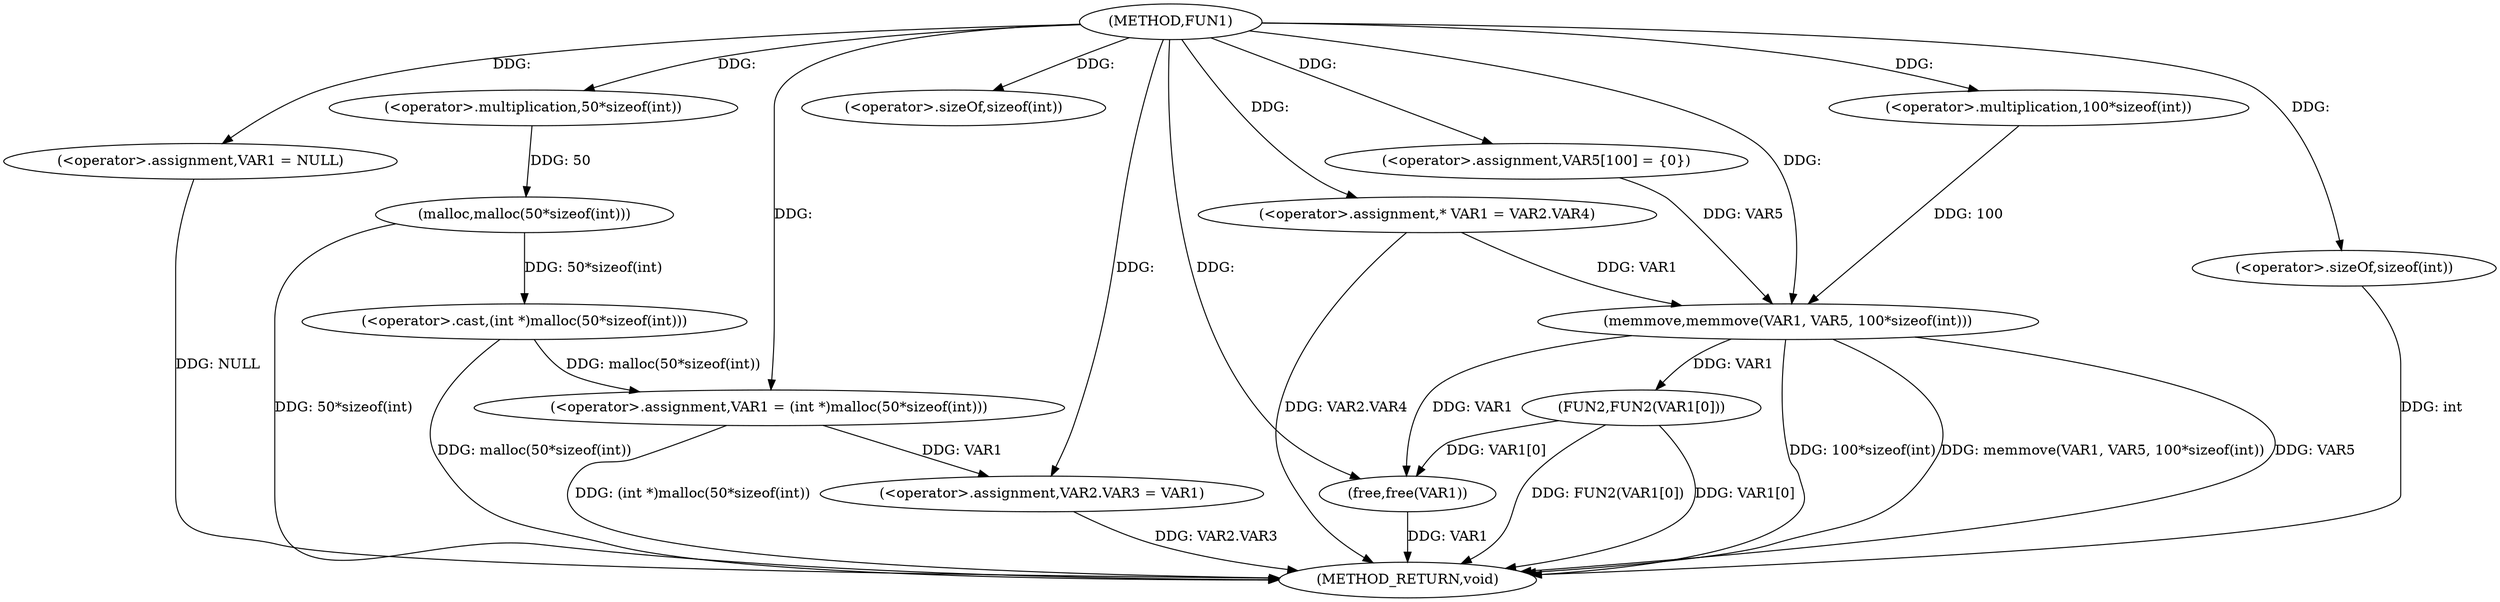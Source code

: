 digraph FUN1 {  
"1000100" [label = "(METHOD,FUN1)" ]
"1000145" [label = "(METHOD_RETURN,void)" ]
"1000104" [label = "(<operator>.assignment,VAR1 = NULL)" ]
"1000107" [label = "(<operator>.assignment,VAR1 = (int *)malloc(50*sizeof(int)))" ]
"1000109" [label = "(<operator>.cast,(int *)malloc(50*sizeof(int)))" ]
"1000111" [label = "(malloc,malloc(50*sizeof(int)))" ]
"1000112" [label = "(<operator>.multiplication,50*sizeof(int))" ]
"1000114" [label = "(<operator>.sizeOf,sizeof(int))" ]
"1000116" [label = "(<operator>.assignment,VAR2.VAR3 = VAR1)" ]
"1000123" [label = "(<operator>.assignment,* VAR1 = VAR2.VAR4)" ]
"1000130" [label = "(<operator>.assignment,VAR5[100] = {0})" ]
"1000132" [label = "(memmove,memmove(VAR1, VAR5, 100*sizeof(int)))" ]
"1000135" [label = "(<operator>.multiplication,100*sizeof(int))" ]
"1000137" [label = "(<operator>.sizeOf,sizeof(int))" ]
"1000139" [label = "(FUN2,FUN2(VAR1[0]))" ]
"1000143" [label = "(free,free(VAR1))" ]
  "1000116" -> "1000145"  [ label = "DDG: VAR2.VAR3"] 
  "1000123" -> "1000145"  [ label = "DDG: VAR2.VAR4"] 
  "1000139" -> "1000145"  [ label = "DDG: VAR1[0]"] 
  "1000111" -> "1000145"  [ label = "DDG: 50*sizeof(int)"] 
  "1000132" -> "1000145"  [ label = "DDG: 100*sizeof(int)"] 
  "1000137" -> "1000145"  [ label = "DDG: int"] 
  "1000132" -> "1000145"  [ label = "DDG: memmove(VAR1, VAR5, 100*sizeof(int))"] 
  "1000139" -> "1000145"  [ label = "DDG: FUN2(VAR1[0])"] 
  "1000143" -> "1000145"  [ label = "DDG: VAR1"] 
  "1000132" -> "1000145"  [ label = "DDG: VAR5"] 
  "1000109" -> "1000145"  [ label = "DDG: malloc(50*sizeof(int))"] 
  "1000104" -> "1000145"  [ label = "DDG: NULL"] 
  "1000107" -> "1000145"  [ label = "DDG: (int *)malloc(50*sizeof(int))"] 
  "1000100" -> "1000104"  [ label = "DDG: "] 
  "1000109" -> "1000107"  [ label = "DDG: malloc(50*sizeof(int))"] 
  "1000100" -> "1000107"  [ label = "DDG: "] 
  "1000111" -> "1000109"  [ label = "DDG: 50*sizeof(int)"] 
  "1000112" -> "1000111"  [ label = "DDG: 50"] 
  "1000100" -> "1000112"  [ label = "DDG: "] 
  "1000100" -> "1000114"  [ label = "DDG: "] 
  "1000107" -> "1000116"  [ label = "DDG: VAR1"] 
  "1000100" -> "1000116"  [ label = "DDG: "] 
  "1000100" -> "1000123"  [ label = "DDG: "] 
  "1000100" -> "1000130"  [ label = "DDG: "] 
  "1000123" -> "1000132"  [ label = "DDG: VAR1"] 
  "1000100" -> "1000132"  [ label = "DDG: "] 
  "1000130" -> "1000132"  [ label = "DDG: VAR5"] 
  "1000135" -> "1000132"  [ label = "DDG: 100"] 
  "1000100" -> "1000135"  [ label = "DDG: "] 
  "1000100" -> "1000137"  [ label = "DDG: "] 
  "1000132" -> "1000139"  [ label = "DDG: VAR1"] 
  "1000139" -> "1000143"  [ label = "DDG: VAR1[0]"] 
  "1000132" -> "1000143"  [ label = "DDG: VAR1"] 
  "1000100" -> "1000143"  [ label = "DDG: "] 
}
